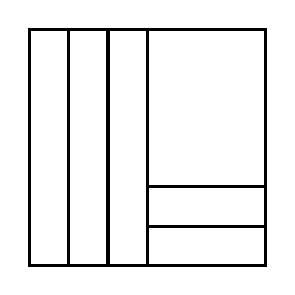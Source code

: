 \begin{tikzpicture}[very thick, scale=.5]
    \draw (0,0) rectangle (1,6);
    \draw (1,0) rectangle (2,6);
    \draw (2,0) rectangle (3,6);
    \draw (3,2) rectangle (6,6);
    \draw (3,1) rectangle (6,2);
    \draw (3,0) rectangle (6,1);
\end{tikzpicture}
